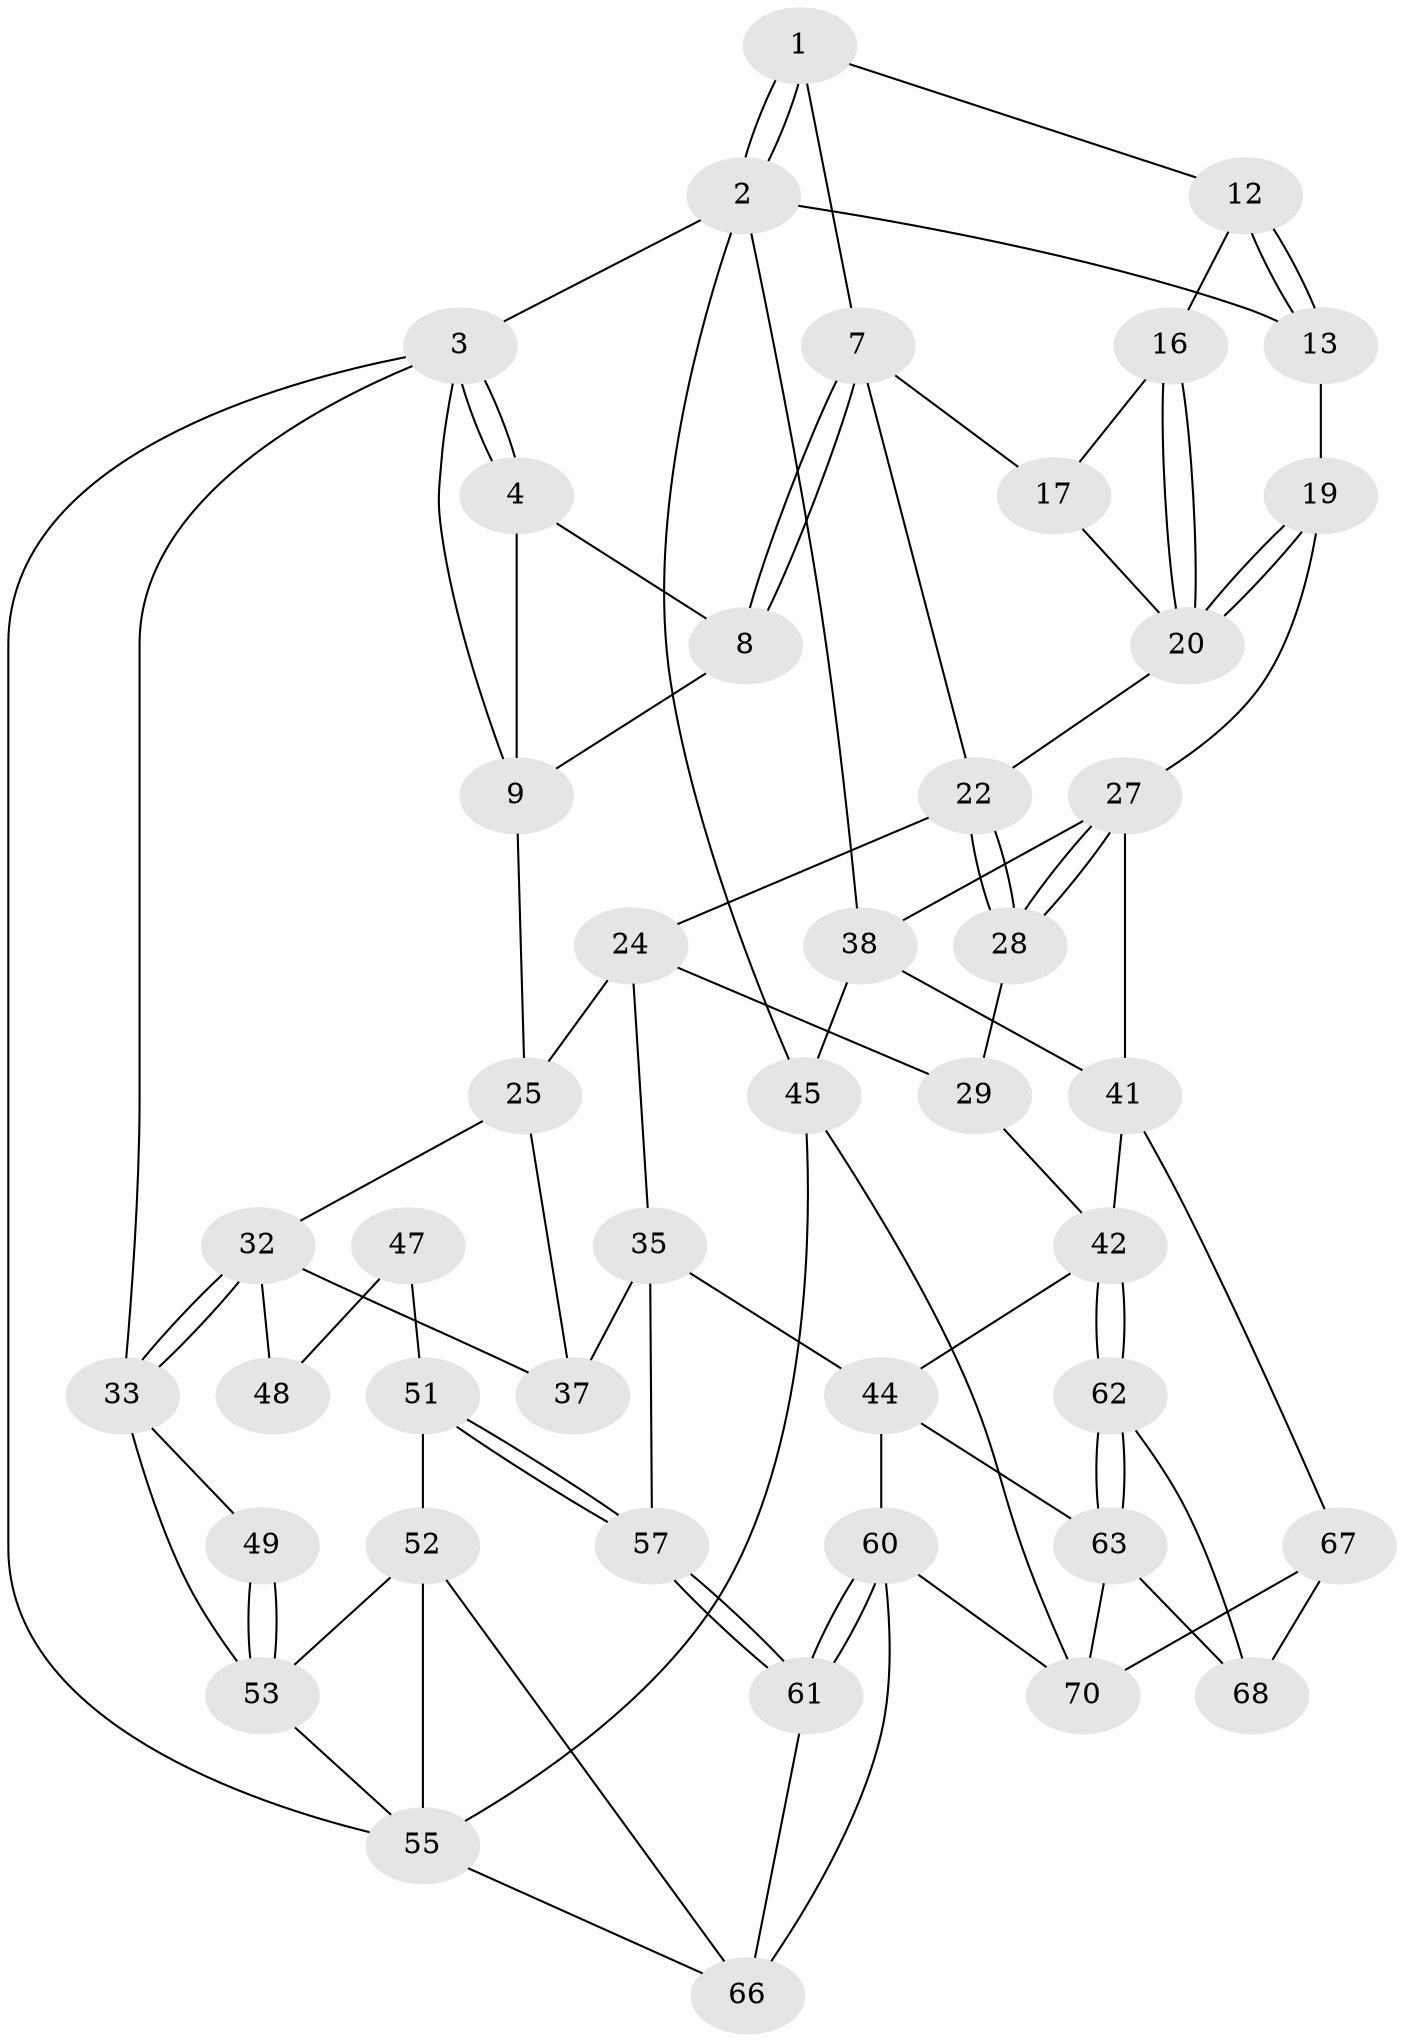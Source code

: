 // original degree distribution, {3: 0.05405405405405406, 6: 0.25675675675675674, 5: 0.4594594594594595, 4: 0.22972972972972974}
// Generated by graph-tools (version 1.1) at 2025/11/02/27/25 16:11:58]
// undirected, 44 vertices, 93 edges
graph export_dot {
graph [start="1"]
  node [color=gray90,style=filled];
  1 [pos="+0.6932536723903484+0",super="+6"];
  2 [pos="+1+0",super="+15"];
  3 [pos="+0+0",super="+11"];
  4 [pos="+0.12693082462365762+0",super="+5"];
  7 [pos="+0.42438690639423693+0.1369886401716566",super="+18"];
  8 [pos="+0.420110178900314+0.12010321543260255"];
  9 [pos="+0.2207175509552228+0.021289721685031786",super="+10"];
  12 [pos="+0.7187295337058409+0.0258388658864774"];
  13 [pos="+0.882199574991907+0.1130028250576328",super="+14"];
  16 [pos="+0.7141825832216875+0.03876208783891957"];
  17 [pos="+0.6738712179169798+0.11610940942921706"];
  19 [pos="+0.8030708745408457+0.23944504426427235",super="+26"];
  20 [pos="+0.7963872884263458+0.2346034334894058",super="+21"];
  22 [pos="+0.6079046974393616+0.34256271843489877",super="+23"];
  24 [pos="+0.34708120389408154+0.2827501208127323",super="+30"];
  25 [pos="+0.2769470147434532+0.29072279365132414",super="+31"];
  27 [pos="+0.7806008196917977+0.4566575854984802",super="+39"];
  28 [pos="+0.6288679177382595+0.36888672836495945"];
  29 [pos="+0.5060632632456666+0.5037857634628787"];
  32 [pos="+0.12461286536941599+0.455168085795591",super="+40"];
  33 [pos="+0+0.4734621417387889",super="+34"];
  35 [pos="+0.35808817041414875+0.6026855525641143",super="+36"];
  37 [pos="+0.24249558108277536+0.5611888103757658"];
  38 [pos="+1+0.29624228845839246",super="+46"];
  41 [pos="+0.8048885679034972+0.5651521981224045",super="+58"];
  42 [pos="+0.731567253447559+0.6132923464759567",super="+43"];
  44 [pos="+0.4676236649208253+0.6507792006804676",super="+59"];
  45 [pos="+1+1"];
  47 [pos="+0.0738289608679681+0.5388646153416712",super="+50"];
  48 [pos="+0.1433909617885665+0.5549189206372342"];
  49 [pos="+0.05079247190354926+0.5275284308451557"];
  51 [pos="+0.09910343836340126+0.6951569555268307"];
  52 [pos="+0.09191402396347134+0.695519964444686",super="+65"];
  53 [pos="+0.06767579583060919+0.6843230072461651",super="+54"];
  55 [pos="+0+0.9329763138058205",super="+56"];
  57 [pos="+0.2416391632395997+0.7364141526986512"];
  60 [pos="+0.3470214091900637+0.891628407044142",super="+71"];
  61 [pos="+0.25218239810952026+0.7738744491072879"];
  62 [pos="+0.6571362556080834+0.7365012516364635"];
  63 [pos="+0.6062853084669635+0.7904871707548525",super="+64"];
  66 [pos="+0.057567782482345634+0.8967377923073095",super="+74"];
  67 [pos="+1+0.773756779925537",super="+72"];
  68 [pos="+0.7565066909479733+0.8281785889833491",super="+69"];
  70 [pos="+0.6026046472215426+1",super="+73"];
  1 -- 2;
  1 -- 2;
  1 -- 12;
  1 -- 7;
  2 -- 3;
  2 -- 45;
  2 -- 38;
  2 -- 13;
  3 -- 4;
  3 -- 4;
  3 -- 9;
  3 -- 55;
  3 -- 33;
  4 -- 9;
  4 -- 8;
  7 -- 8;
  7 -- 8;
  7 -- 17;
  7 -- 22;
  8 -- 9;
  9 -- 25;
  12 -- 13;
  12 -- 13;
  12 -- 16;
  13 -- 19 [weight=2];
  16 -- 17;
  16 -- 20;
  16 -- 20;
  17 -- 20;
  19 -- 20;
  19 -- 20;
  19 -- 27;
  20 -- 22;
  22 -- 28;
  22 -- 28;
  22 -- 24;
  24 -- 25;
  24 -- 35;
  24 -- 29;
  25 -- 32;
  25 -- 37;
  27 -- 28;
  27 -- 28;
  27 -- 41;
  27 -- 38;
  28 -- 29;
  29 -- 42;
  32 -- 33;
  32 -- 33;
  32 -- 48;
  32 -- 37;
  33 -- 49;
  33 -- 53;
  35 -- 44;
  35 -- 57;
  35 -- 37;
  38 -- 45;
  38 -- 41;
  41 -- 42;
  41 -- 67;
  42 -- 62;
  42 -- 62;
  42 -- 44;
  44 -- 60;
  44 -- 63;
  45 -- 70;
  45 -- 55;
  47 -- 48 [weight=2];
  47 -- 51;
  49 -- 53;
  49 -- 53;
  51 -- 52;
  51 -- 57;
  51 -- 57;
  52 -- 53;
  52 -- 66;
  52 -- 55;
  53 -- 55;
  55 -- 66;
  57 -- 61;
  57 -- 61;
  60 -- 61;
  60 -- 61;
  60 -- 70;
  60 -- 66;
  61 -- 66;
  62 -- 63;
  62 -- 63;
  62 -- 68;
  63 -- 70;
  63 -- 68;
  67 -- 68 [weight=2];
  67 -- 70;
}
